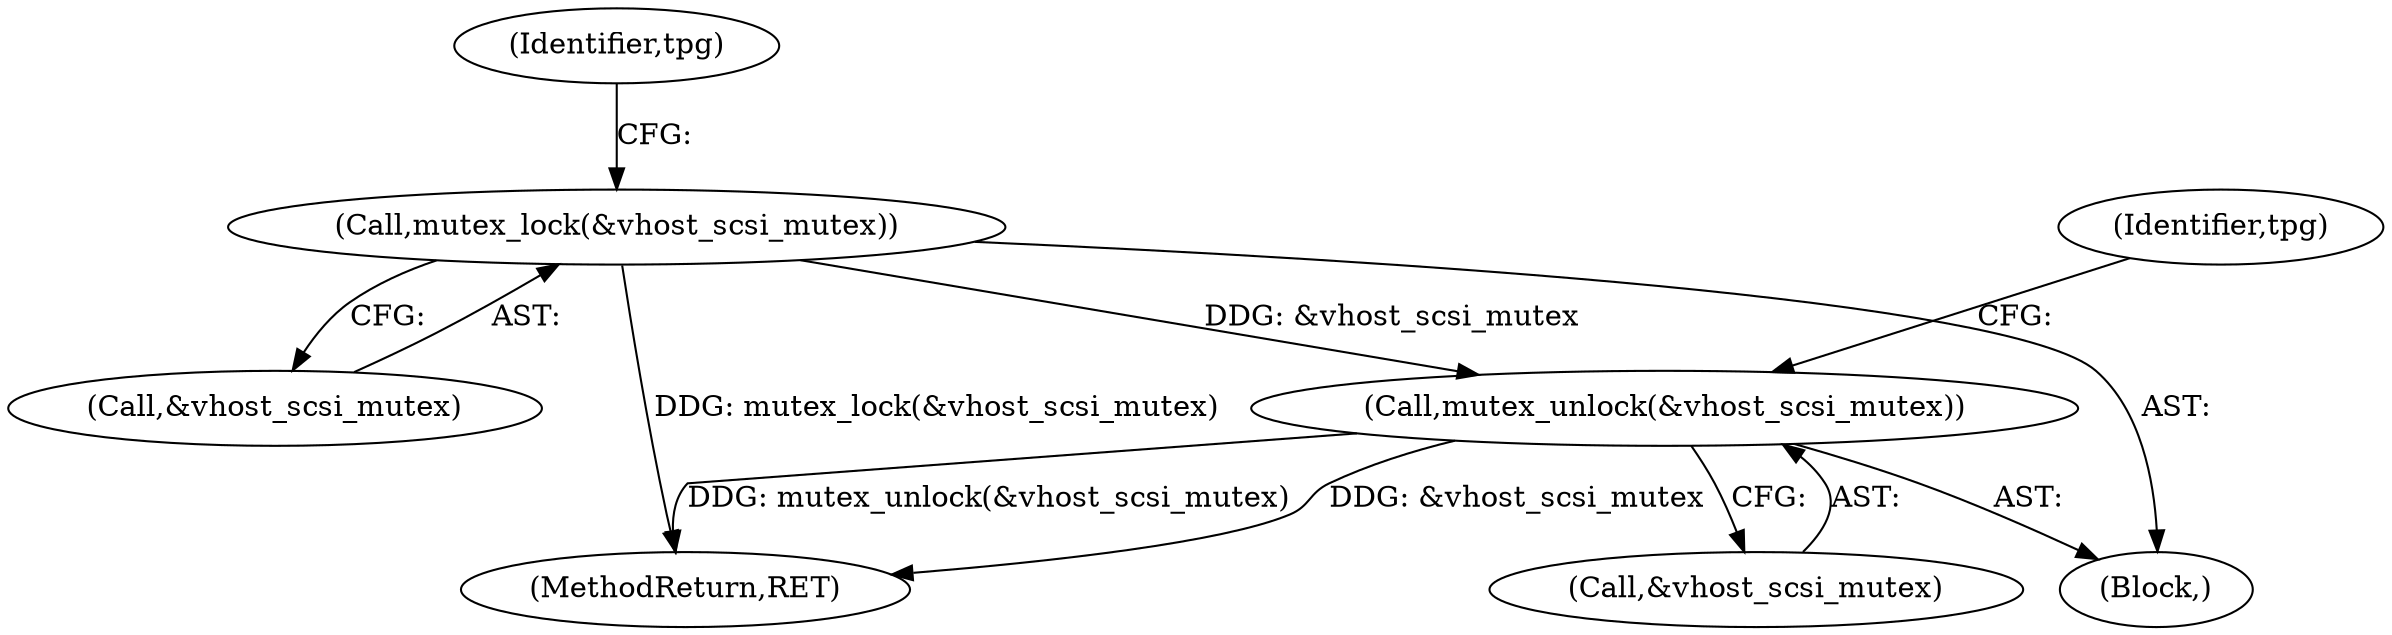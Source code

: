 digraph "0_linux_59c816c1f24df0204e01851431d3bab3eb76719c@API" {
"1000203" [label="(Call,mutex_unlock(&vhost_scsi_mutex))"];
"1000193" [label="(Call,mutex_lock(&vhost_scsi_mutex))"];
"1000203" [label="(Call,mutex_unlock(&vhost_scsi_mutex))"];
"1000104" [label="(Block,)"];
"1000211" [label="(MethodReturn,RET)"];
"1000209" [label="(Identifier,tpg)"];
"1000193" [label="(Call,mutex_lock(&vhost_scsi_mutex))"];
"1000204" [label="(Call,&vhost_scsi_mutex)"];
"1000199" [label="(Identifier,tpg)"];
"1000194" [label="(Call,&vhost_scsi_mutex)"];
"1000203" -> "1000104"  [label="AST: "];
"1000203" -> "1000204"  [label="CFG: "];
"1000204" -> "1000203"  [label="AST: "];
"1000209" -> "1000203"  [label="CFG: "];
"1000203" -> "1000211"  [label="DDG: mutex_unlock(&vhost_scsi_mutex)"];
"1000203" -> "1000211"  [label="DDG: &vhost_scsi_mutex"];
"1000193" -> "1000203"  [label="DDG: &vhost_scsi_mutex"];
"1000193" -> "1000104"  [label="AST: "];
"1000193" -> "1000194"  [label="CFG: "];
"1000194" -> "1000193"  [label="AST: "];
"1000199" -> "1000193"  [label="CFG: "];
"1000193" -> "1000211"  [label="DDG: mutex_lock(&vhost_scsi_mutex)"];
}
